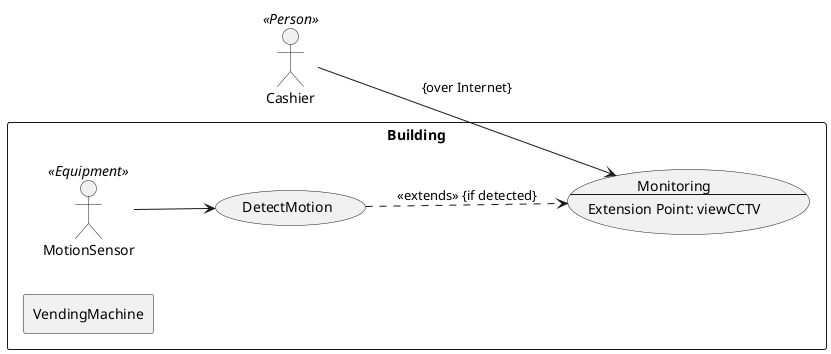 @startuml
left to right direction

actor Cashier <<Person>>

rectangle Building {
  actor MotionSensor <<Equipment>>
  usecase DetectMotion
  usecase Monitoring [
    Monitoring
    ---
    Extension Point: viewCCTV
  ]
  rectangle VendingMachine {
  }
}
Cashier --> Monitoring : "{over Internet}"
MotionSensor --> DetectMotion
DetectMotion ..> Monitoring : <<extends>> {if detected}
@enduml
